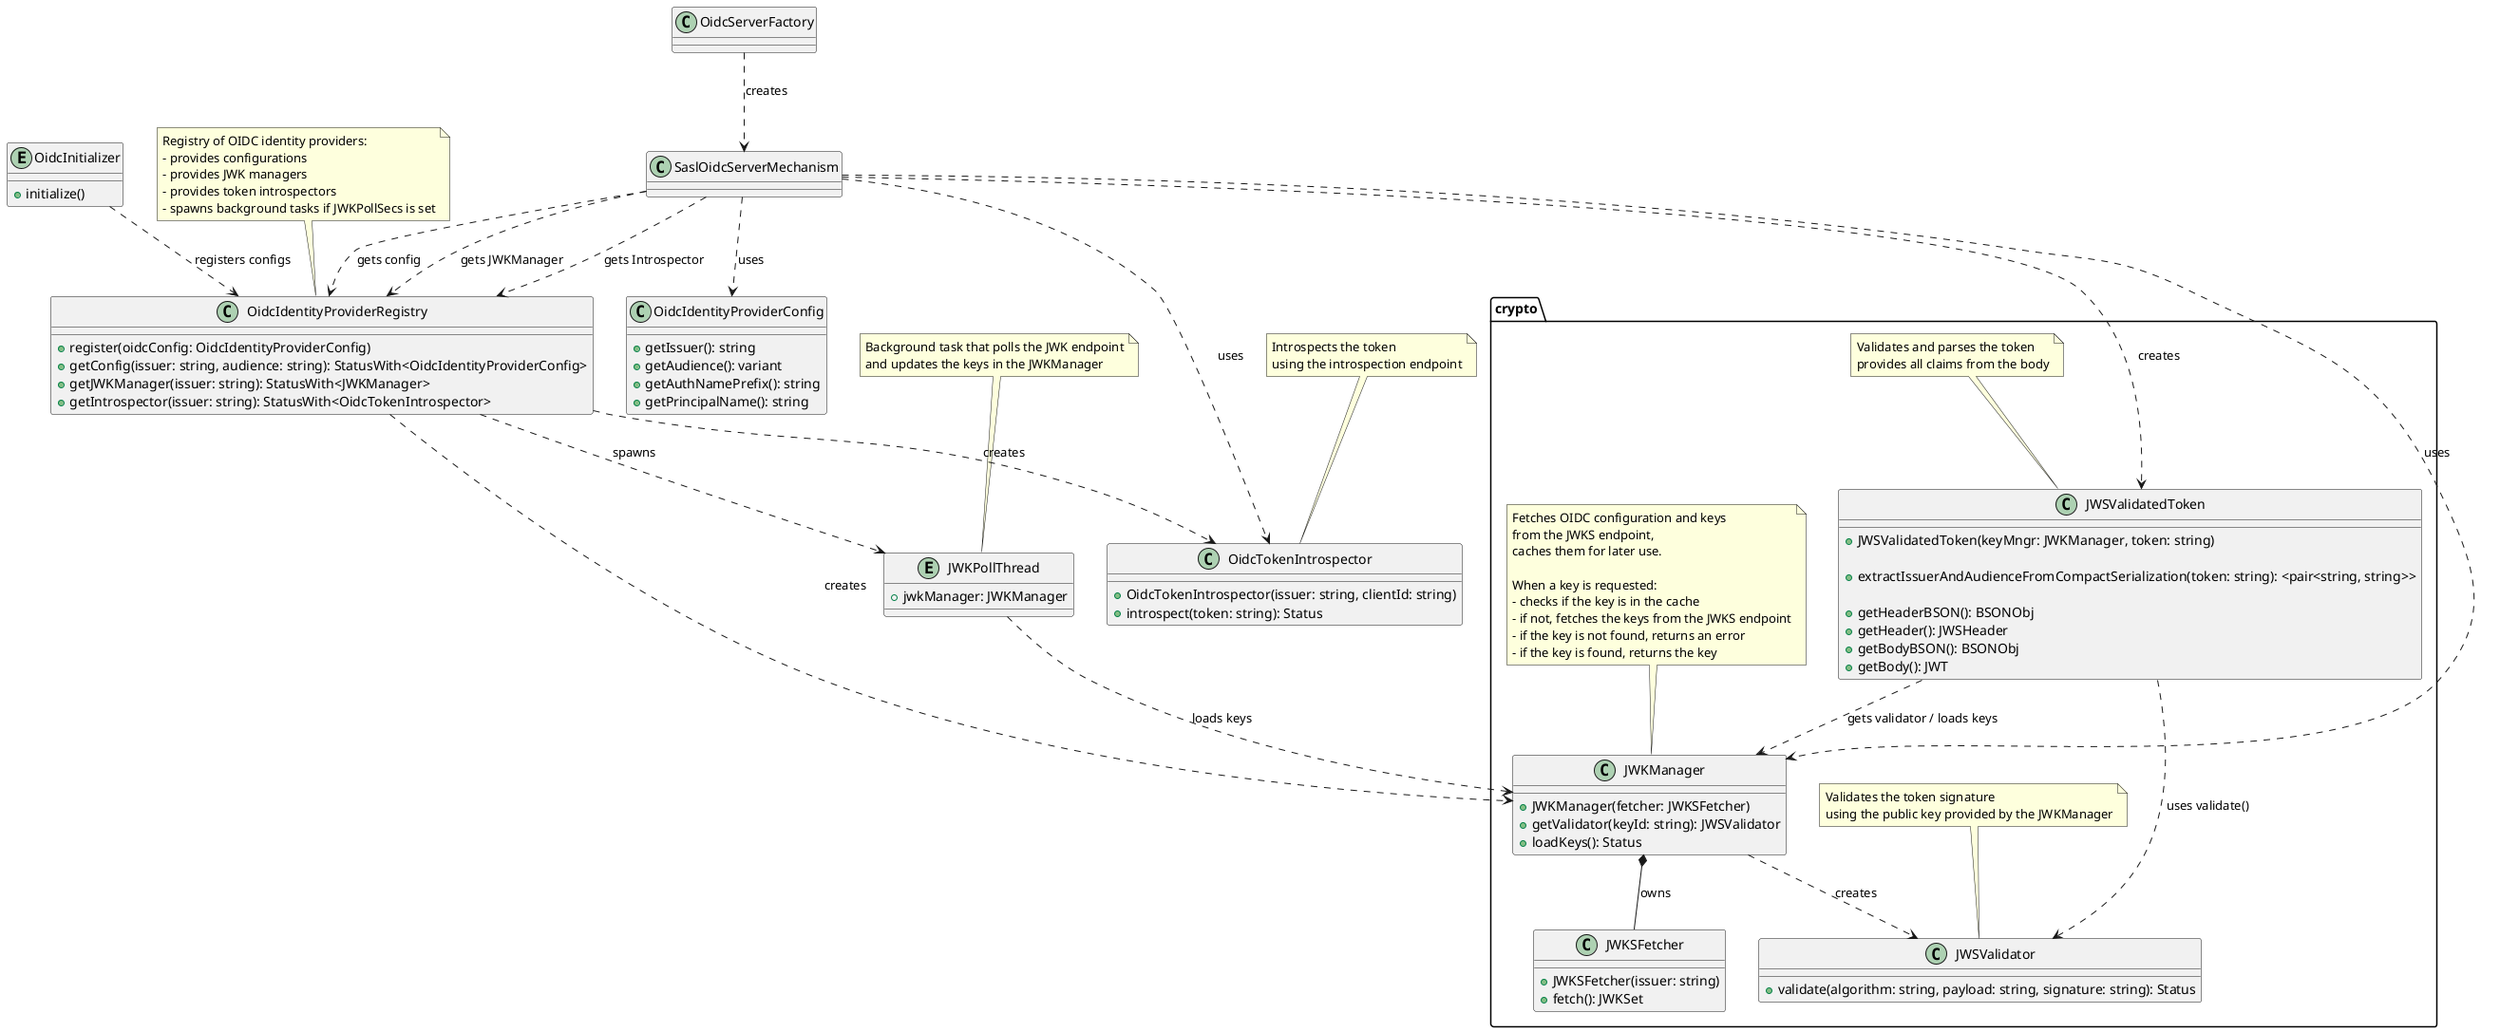 @startuml oidc_arch

class OidcServerFactory {

}

class SaslOidcServerMechanism {

}

class OidcIdentityProviderConfig {
    +getIssuer(): string
    +getAudience(): variant
    +getAuthNamePrefix(): string
    +getPrincipalName(): string

}

package "crypto" {
    class JWKSFetcher {
        +JWKSFetcher(issuer: string)
        +fetch(): JWKSet
    }

    class JWSValidator {
        +validate(algorithm: string, payload: string, signature: string): Status
    }

    note top of JWSValidator
        Validates the token signature
        using the public key provided by the JWKManager
    end note

    class JWKManager {
        +JWKManager(fetcher: JWKSFetcher)
        +getValidator(keyId: string): JWSValidator
        +loadKeys(): Status
    }

    note top of JWKManager
        Fetches OIDC configuration and keys
        from the JWKS endpoint,
        caches them for later use.

        When a key is requested:
        - checks if the key is in the cache
        - if not, fetches the keys from the JWKS endpoint
        - if the key is not found, returns an error
        - if the key is found, returns the key
    end note

    class JWSValidatedToken {

        +JWSValidatedToken(keyMngr: JWKManager, token: string)

        +extractIssuerAndAudienceFromCompactSerialization(token: string): <pair<string, string>>

        +getHeaderBSON(): BSONObj
        +getHeader(): JWSHeader
        +getBodyBSON(): BSONObj
        +getBody(): JWT
    }

    note top of JWSValidatedToken
        Validates and parses the token
        provides all claims from the body
    end note

}

entity OidcInitializer {
    +initialize()
}

entity JWKPollThread {
    +jwkManager: JWKManager
}

note top of JWKPollThread
    Background task that polls the JWK endpoint
    and updates the keys in the JWKManager
end note

class OidcTokenIntrospector {
    +OidcTokenIntrospector(issuer: string, clientId: string)
    +introspect(token: string): Status
}
note top of OidcTokenIntrospector
    Introspects the token
    using the introspection endpoint
end note

class OidcIdentityProviderRegistry {
    +register(oidcConfig: OidcIdentityProviderConfig)
    +getConfig(issuer: string, audience: string): StatusWith<OidcIdentityProviderConfig>
    +getJWKManager(issuer: string): StatusWith<JWKManager>
    +getIntrospector(issuer: string): StatusWith<OidcTokenIntrospector>
}

note top of OidcIdentityProviderRegistry
    Registry of OIDC identity providers:
    - provides configurations
    - provides JWK managers
    - provides token introspectors
    - spawns background tasks if JWKPollSecs is set
end note

OidcServerFactory ..> SaslOidcServerMechanism : creates
JWKManager ..> JWSValidator : creates
JWKManager *-- JWKSFetcher : owns
JWSValidatedToken ..> JWKManager : gets validator / loads keys
JWSValidatedToken ..> JWSValidator : uses validate()

SaslOidcServerMechanism ..> JWKManager : uses
SaslOidcServerMechanism ..> OidcTokenIntrospector : uses
SaslOidcServerMechanism ..> OidcIdentityProviderConfig : uses
SaslOidcServerMechanism ..> JWSValidatedToken: creates
SaslOidcServerMechanism ..> OidcIdentityProviderRegistry: gets config
SaslOidcServerMechanism ..> OidcIdentityProviderRegistry: gets JWKManager
SaslOidcServerMechanism ..> OidcIdentityProviderRegistry: gets Introspector



OidcIdentityProviderRegistry ..> JWKManager: creates
OidcIdentityProviderRegistry ..> OidcTokenIntrospector: creates
OidcIdentityProviderRegistry ..> JWKPollThread: spawns

JWKPollThread ..> JWKManager: loads keys

OidcInitializer ..> OidcIdentityProviderRegistry: registers configs

@enduml
